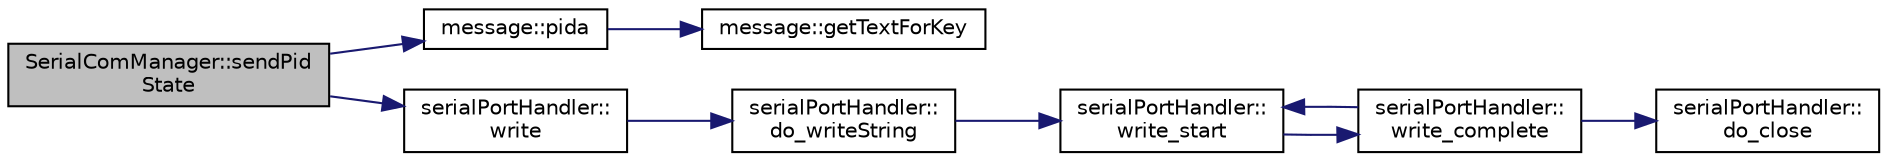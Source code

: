 digraph "SerialComManager::sendPidState"
{
 // LATEX_PDF_SIZE
  edge [fontname="Helvetica",fontsize="10",labelfontname="Helvetica",labelfontsize="10"];
  node [fontname="Helvetica",fontsize="10",shape=record];
  rankdir="LR";
  Node1 [label="SerialComManager::sendPid\lState",height=0.2,width=0.4,color="black", fillcolor="grey75", style="filled", fontcolor="black",tooltip="Send the desired PID state to the STM board."];
  Node1 -> Node2 [color="midnightblue",fontsize="10",style="solid",fontname="Helvetica"];
  Node2 [label="message::pida",height=0.2,width=0.4,color="black", fillcolor="white", style="filled",URL="$namespacemessage.html#a06a951d3bbd4db9bf7b6445c6634c4f6",tooltip="Construct the string to be sent, associated to pid activating."];
  Node2 -> Node3 [color="midnightblue",fontsize="10",style="solid",fontname="Helvetica"];
  Node3 [label="message::getTextForKey",height=0.2,width=0.4,color="black", fillcolor="white", style="filled",URL="$namespacemessage.html#a2b7f2fb9e7953edc47be10c48ed220bd",tooltip="Provide the cmd key associated to an action."];
  Node1 -> Node4 [color="midnightblue",fontsize="10",style="solid",fontname="Helvetica"];
  Node4 [label="serialPortHandler::\lwrite",height=0.2,width=0.4,color="black", fillcolor="white", style="filled",URL="$classserial_port_handler.html#afe80c3fd7179edf8e976911f93550241",tooltip="Sends data over UART, calls the do_write function via the io service in the other thread."];
  Node4 -> Node5 [color="midnightblue",fontsize="10",style="solid",fontname="Helvetica"];
  Node5 [label="serialPortHandler::\ldo_writeString",height=0.2,width=0.4,color="black", fillcolor="white", style="filled",URL="$classserial_port_handler.html#ad05c8c3294f72081460e78aff698bb5b",tooltip="Callback to handle write call from outside this class."];
  Node5 -> Node6 [color="midnightblue",fontsize="10",style="solid",fontname="Helvetica"];
  Node6 [label="serialPortHandler::\lwrite_start",height=0.2,width=0.4,color="black", fillcolor="white", style="filled",URL="$classserial_port_handler.html#aab7a7bdcb6406f5fabf92630cc98700e",tooltip="Start an asynchronous write and call write_complete when it completes or fails."];
  Node6 -> Node7 [color="midnightblue",fontsize="10",style="solid",fontname="Helvetica"];
  Node7 [label="serialPortHandler::\lwrite_complete",height=0.2,width=0.4,color="black", fillcolor="white", style="filled",URL="$classserial_port_handler.html#a76acf850c877f19c934732447f5125c4",tooltip="The asynchronous read operation has now completed or failed and returned an error."];
  Node7 -> Node8 [color="midnightblue",fontsize="10",style="solid",fontname="Helvetica"];
  Node8 [label="serialPortHandler::\ldo_close",height=0.2,width=0.4,color="black", fillcolor="white", style="filled",URL="$classserial_port_handler.html#a5f14e250fd3ecb6eec7200b501c668e1",tooltip="Something has gone wrong, so close the socket & make this object inactive."];
  Node7 -> Node6 [color="midnightblue",fontsize="10",style="solid",fontname="Helvetica"];
}
